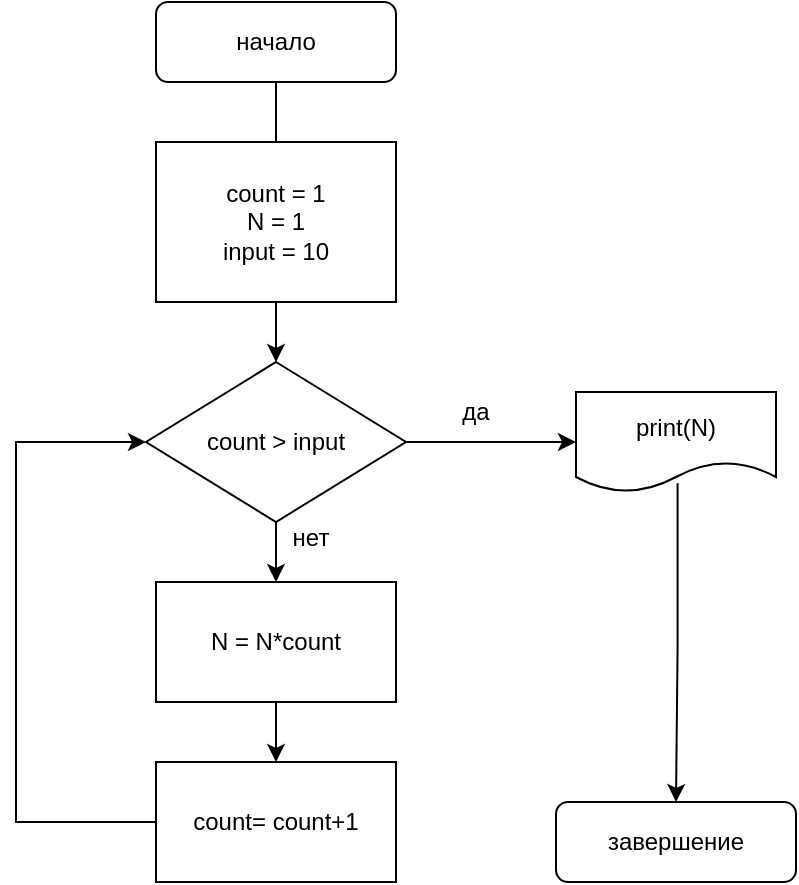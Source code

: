 <mxfile version="20.3.3" type="github"><diagram id="_gan0D3tpQ5ZMszMg-gJ" name="Page-1"><mxGraphModel dx="830" dy="563" grid="1" gridSize="10" guides="1" tooltips="1" connect="1" arrows="1" fold="1" page="1" pageScale="1" pageWidth="850" pageHeight="1100" math="0" shadow="0"><root><mxCell id="0"/><mxCell id="1" parent="0"/><mxCell id="_0PC9jBmni49mjj_3t5u-41" value="" style="edgeStyle=orthogonalEdgeStyle;rounded=0;orthogonalLoop=1;jettySize=auto;html=1;fontSize=12;fontColor=#000000;" edge="1" parent="1" source="_0PC9jBmni49mjj_3t5u-10"><mxGeometry relative="1" as="geometry"><mxPoint x="380" y="200" as="targetPoint"/></mxGeometry></mxCell><mxCell id="_0PC9jBmni49mjj_3t5u-10" value="начало" style="rounded=1;whiteSpace=wrap;html=1;fontColor=#000000;" vertex="1" parent="1"><mxGeometry x="320" y="20" width="120" height="40" as="geometry"/></mxCell><mxCell id="_0PC9jBmni49mjj_3t5u-42" value="count = 1&lt;br&gt;N = 1&lt;br&gt;input = 10" style="rounded=0;whiteSpace=wrap;html=1;fontSize=12;fontColor=#000000;" vertex="1" parent="1"><mxGeometry x="320" y="90" width="120" height="80" as="geometry"/></mxCell><mxCell id="_0PC9jBmni49mjj_3t5u-49" value="" style="edgeStyle=orthogonalEdgeStyle;rounded=0;orthogonalLoop=1;jettySize=auto;html=1;fontSize=12;fontColor=#000000;exitX=0.508;exitY=0.913;exitDx=0;exitDy=0;exitPerimeter=0;" edge="1" parent="1" source="_0PC9jBmni49mjj_3t5u-51" target="_0PC9jBmni49mjj_3t5u-47"><mxGeometry relative="1" as="geometry"><mxPoint x="380" y="470" as="sourcePoint"/></mxGeometry></mxCell><mxCell id="_0PC9jBmni49mjj_3t5u-47" value="завершение" style="rounded=1;whiteSpace=wrap;html=1;fontColor=#000000;" vertex="1" parent="1"><mxGeometry x="520" y="420" width="120" height="40" as="geometry"/></mxCell><mxCell id="_0PC9jBmni49mjj_3t5u-52" value="" style="edgeStyle=orthogonalEdgeStyle;rounded=0;orthogonalLoop=1;jettySize=auto;html=1;fontSize=12;fontColor=#000000;" edge="1" parent="1" source="_0PC9jBmni49mjj_3t5u-50" target="_0PC9jBmni49mjj_3t5u-51"><mxGeometry relative="1" as="geometry"/></mxCell><mxCell id="_0PC9jBmni49mjj_3t5u-62" value="" style="edgeStyle=orthogonalEdgeStyle;rounded=0;orthogonalLoop=1;jettySize=auto;html=1;fontSize=12;fontColor=#000000;" edge="1" parent="1" source="_0PC9jBmni49mjj_3t5u-50" target="_0PC9jBmni49mjj_3t5u-53"><mxGeometry relative="1" as="geometry"/></mxCell><mxCell id="_0PC9jBmni49mjj_3t5u-50" value="count &amp;gt; input" style="rhombus;whiteSpace=wrap;html=1;fontSize=12;fontColor=#000000;" vertex="1" parent="1"><mxGeometry x="315" y="200" width="130" height="80" as="geometry"/></mxCell><mxCell id="_0PC9jBmni49mjj_3t5u-51" value="print(N)" style="shape=document;whiteSpace=wrap;html=1;boundedLbl=1;fontColor=#000000;" vertex="1" parent="1"><mxGeometry x="530" y="215" width="100" height="50" as="geometry"/></mxCell><mxCell id="_0PC9jBmni49mjj_3t5u-56" value="" style="edgeStyle=orthogonalEdgeStyle;rounded=0;orthogonalLoop=1;jettySize=auto;html=1;fontSize=12;fontColor=#000000;" edge="1" parent="1" source="_0PC9jBmni49mjj_3t5u-53" target="_0PC9jBmni49mjj_3t5u-55"><mxGeometry relative="1" as="geometry"/></mxCell><mxCell id="_0PC9jBmni49mjj_3t5u-53" value="N = N*count" style="whiteSpace=wrap;html=1;fontColor=#000000;" vertex="1" parent="1"><mxGeometry x="320" y="310" width="120" height="60" as="geometry"/></mxCell><mxCell id="_0PC9jBmni49mjj_3t5u-57" style="edgeStyle=orthogonalEdgeStyle;rounded=0;orthogonalLoop=1;jettySize=auto;html=1;entryX=0;entryY=0.5;entryDx=0;entryDy=0;fontSize=12;fontColor=#000000;" edge="1" parent="1" source="_0PC9jBmni49mjj_3t5u-55" target="_0PC9jBmni49mjj_3t5u-50"><mxGeometry relative="1" as="geometry"><Array as="points"><mxPoint x="250" y="430"/><mxPoint x="250" y="240"/></Array></mxGeometry></mxCell><mxCell id="_0PC9jBmni49mjj_3t5u-55" value="count= count+1" style="whiteSpace=wrap;html=1;fontColor=#000000;" vertex="1" parent="1"><mxGeometry x="320" y="400" width="120" height="60" as="geometry"/></mxCell><mxCell id="_0PC9jBmni49mjj_3t5u-58" value="да" style="text;html=1;strokeColor=none;fillColor=none;align=center;verticalAlign=middle;whiteSpace=wrap;rounded=0;fontSize=12;fontColor=#000000;" vertex="1" parent="1"><mxGeometry x="450" y="210" width="60" height="30" as="geometry"/></mxCell><mxCell id="_0PC9jBmni49mjj_3t5u-59" value="нет" style="text;html=1;strokeColor=none;fillColor=none;align=center;verticalAlign=middle;whiteSpace=wrap;rounded=0;fontSize=12;fontColor=#000000;" vertex="1" parent="1"><mxGeometry x="380" y="280" width="35" height="15" as="geometry"/></mxCell></root></mxGraphModel></diagram></mxfile>